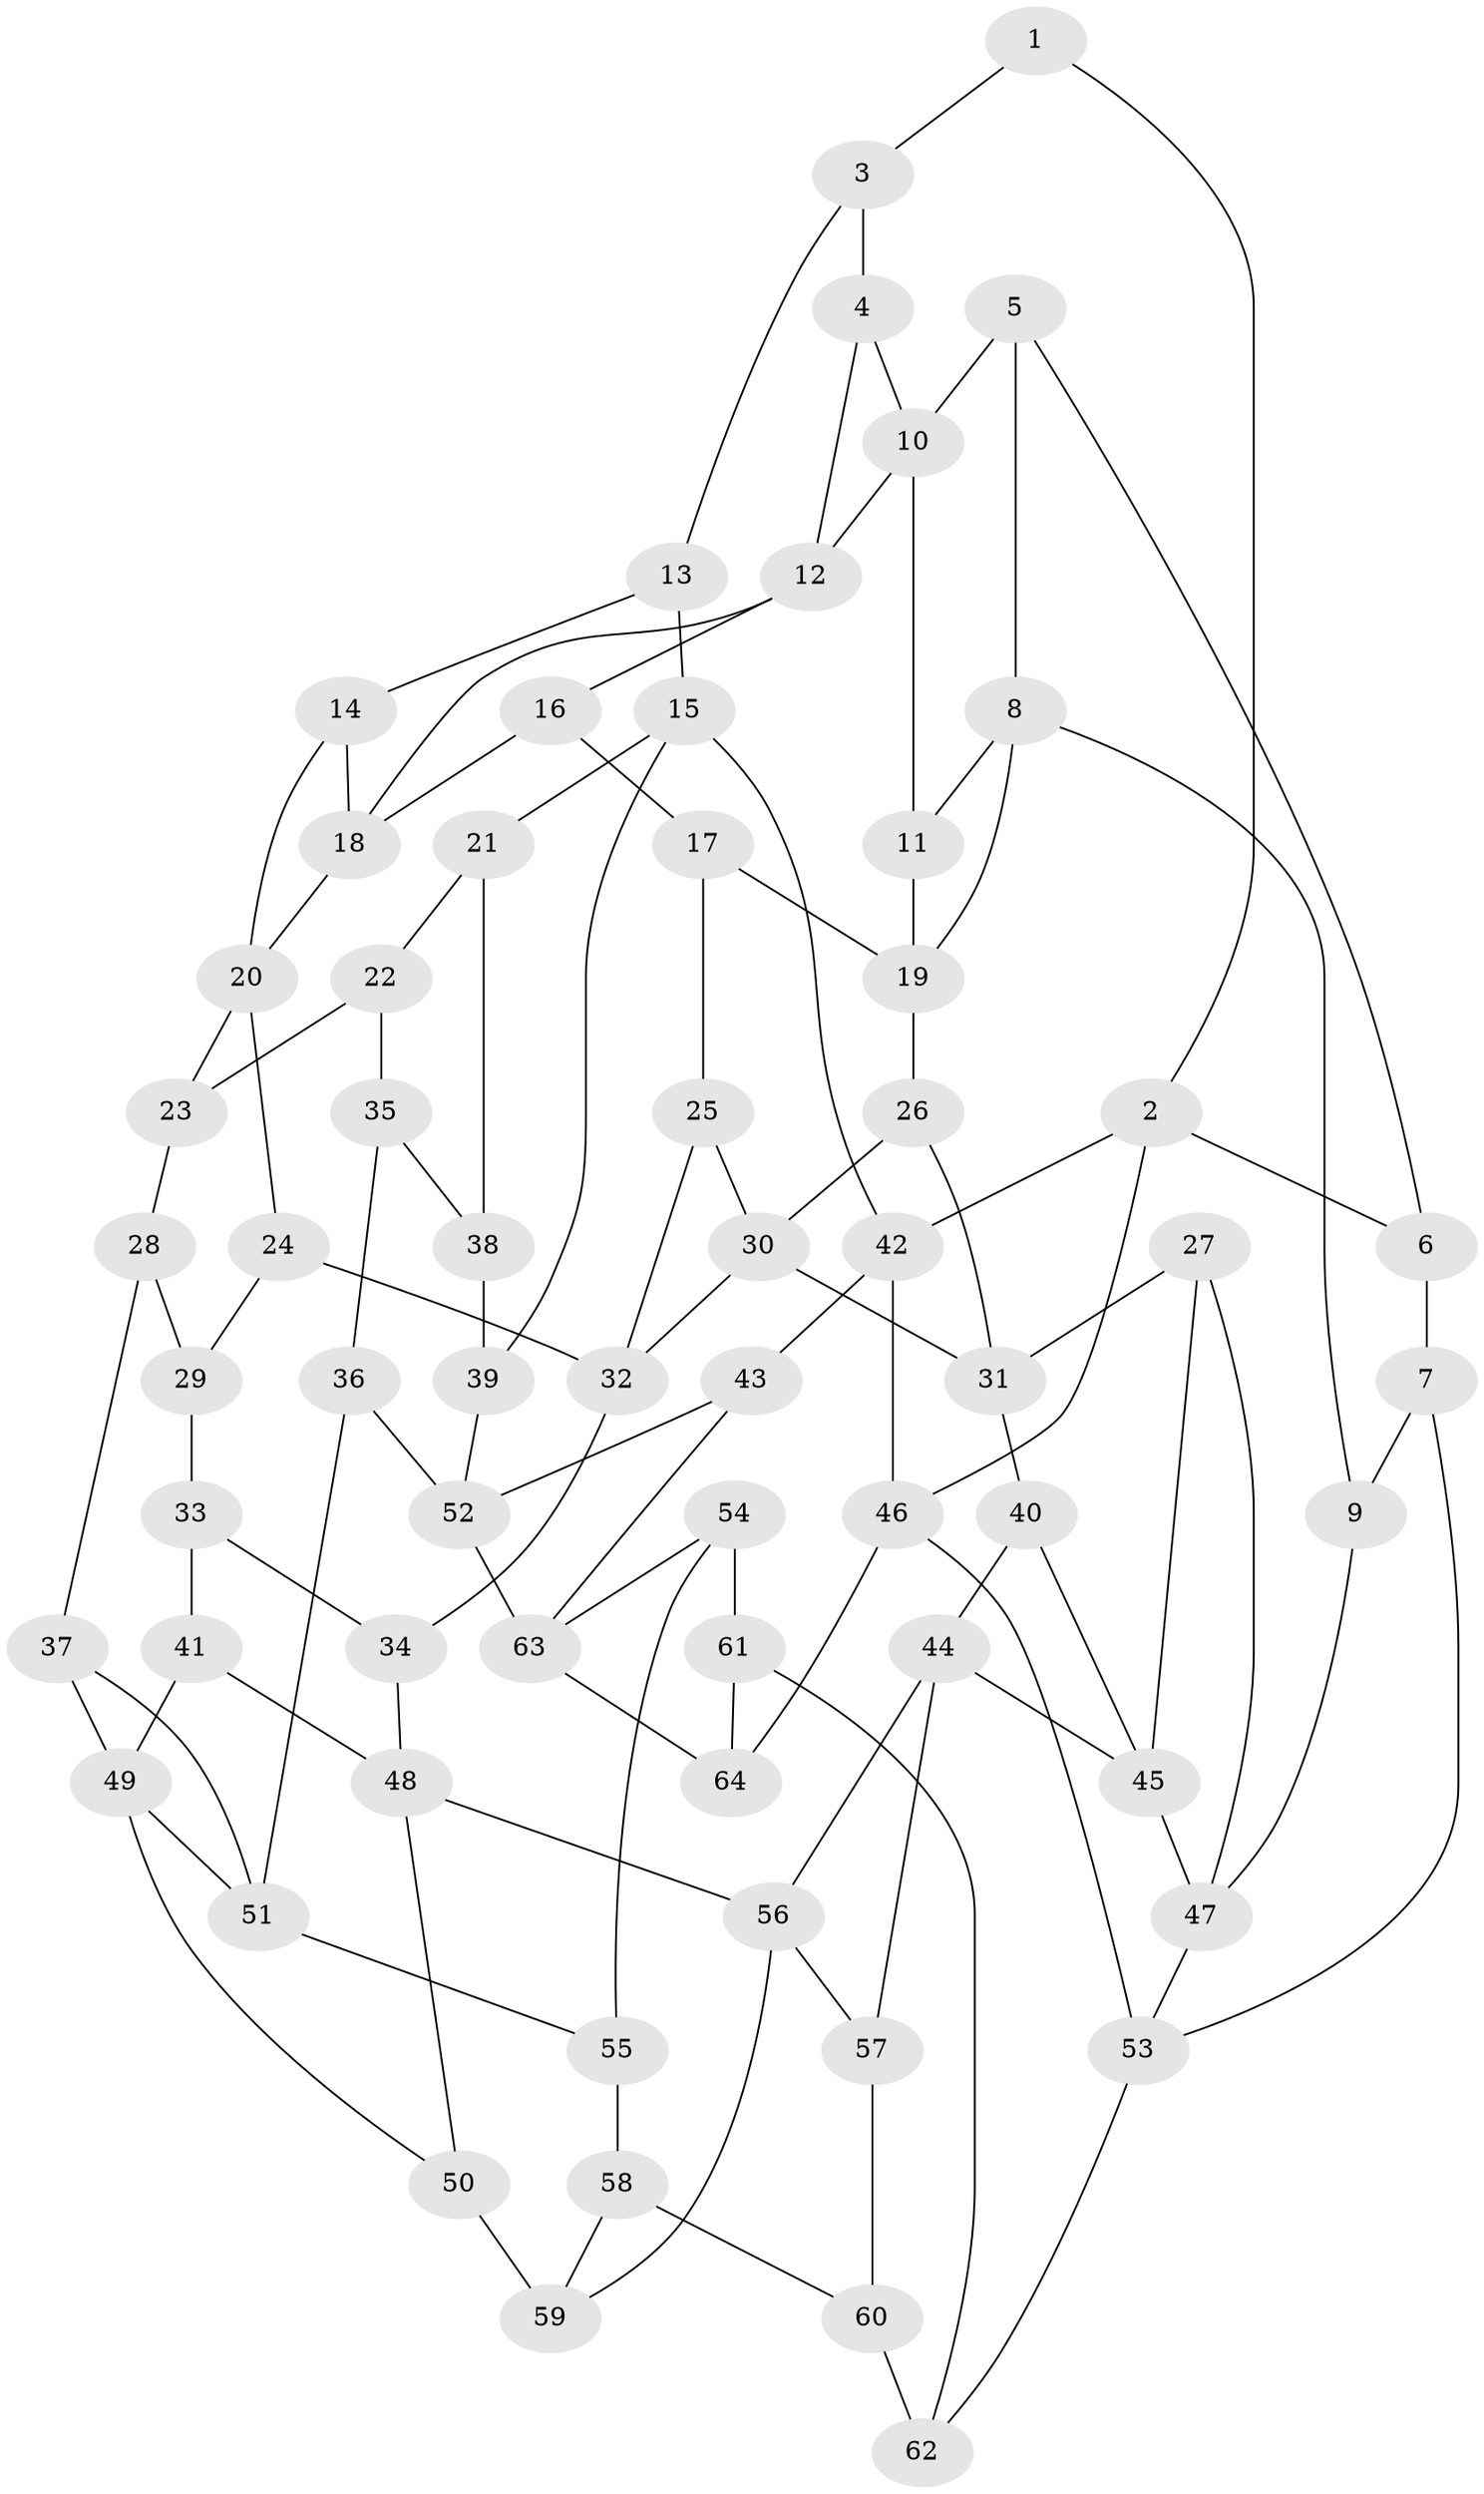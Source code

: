 // original degree distribution, {3: 0.02197802197802198, 5: 0.5934065934065934, 4: 0.2087912087912088, 6: 0.17582417582417584}
// Generated by graph-tools (version 1.1) at 2025/38/03/04/25 23:38:32]
// undirected, 64 vertices, 107 edges
graph export_dot {
  node [color=gray90,style=filled];
  1;
  2;
  3;
  4;
  5;
  6;
  7;
  8;
  9;
  10;
  11;
  12;
  13;
  14;
  15;
  16;
  17;
  18;
  19;
  20;
  21;
  22;
  23;
  24;
  25;
  26;
  27;
  28;
  29;
  30;
  31;
  32;
  33;
  34;
  35;
  36;
  37;
  38;
  39;
  40;
  41;
  42;
  43;
  44;
  45;
  46;
  47;
  48;
  49;
  50;
  51;
  52;
  53;
  54;
  55;
  56;
  57;
  58;
  59;
  60;
  61;
  62;
  63;
  64;
  1 -- 2 [weight=1.0];
  1 -- 3 [weight=1.0];
  2 -- 6 [weight=1.0];
  2 -- 42 [weight=1.0];
  2 -- 46 [weight=1.0];
  3 -- 4 [weight=1.0];
  3 -- 13 [weight=1.0];
  4 -- 10 [weight=1.0];
  4 -- 12 [weight=1.0];
  5 -- 6 [weight=1.0];
  5 -- 8 [weight=1.0];
  5 -- 10 [weight=1.0];
  6 -- 7 [weight=2.0];
  7 -- 9 [weight=1.0];
  7 -- 53 [weight=1.0];
  8 -- 9 [weight=1.0];
  8 -- 11 [weight=1.0];
  8 -- 19 [weight=1.0];
  9 -- 47 [weight=1.0];
  10 -- 11 [weight=1.0];
  10 -- 12 [weight=1.0];
  11 -- 19 [weight=1.0];
  12 -- 16 [weight=1.0];
  12 -- 18 [weight=1.0];
  13 -- 14 [weight=1.0];
  13 -- 15 [weight=1.0];
  14 -- 18 [weight=1.0];
  14 -- 20 [weight=1.0];
  15 -- 21 [weight=1.0];
  15 -- 39 [weight=1.0];
  15 -- 42 [weight=1.0];
  16 -- 17 [weight=1.0];
  16 -- 18 [weight=1.0];
  17 -- 19 [weight=1.0];
  17 -- 25 [weight=1.0];
  18 -- 20 [weight=1.0];
  19 -- 26 [weight=1.0];
  20 -- 23 [weight=1.0];
  20 -- 24 [weight=1.0];
  21 -- 22 [weight=1.0];
  21 -- 38 [weight=1.0];
  22 -- 23 [weight=1.0];
  22 -- 35 [weight=1.0];
  23 -- 28 [weight=1.0];
  24 -- 29 [weight=1.0];
  24 -- 32 [weight=1.0];
  25 -- 30 [weight=1.0];
  25 -- 32 [weight=1.0];
  26 -- 30 [weight=1.0];
  26 -- 31 [weight=1.0];
  27 -- 31 [weight=1.0];
  27 -- 45 [weight=1.0];
  27 -- 47 [weight=1.0];
  28 -- 29 [weight=1.0];
  28 -- 37 [weight=1.0];
  29 -- 33 [weight=1.0];
  30 -- 31 [weight=1.0];
  30 -- 32 [weight=1.0];
  31 -- 40 [weight=1.0];
  32 -- 34 [weight=1.0];
  33 -- 34 [weight=1.0];
  33 -- 41 [weight=1.0];
  34 -- 48 [weight=1.0];
  35 -- 36 [weight=1.0];
  35 -- 38 [weight=1.0];
  36 -- 51 [weight=1.0];
  36 -- 52 [weight=1.0];
  37 -- 49 [weight=1.0];
  37 -- 51 [weight=1.0];
  38 -- 39 [weight=2.0];
  39 -- 52 [weight=1.0];
  40 -- 44 [weight=1.0];
  40 -- 45 [weight=1.0];
  41 -- 48 [weight=1.0];
  41 -- 49 [weight=1.0];
  42 -- 43 [weight=1.0];
  42 -- 46 [weight=1.0];
  43 -- 52 [weight=1.0];
  43 -- 63 [weight=1.0];
  44 -- 45 [weight=1.0];
  44 -- 56 [weight=1.0];
  44 -- 57 [weight=1.0];
  45 -- 47 [weight=1.0];
  46 -- 53 [weight=1.0];
  46 -- 64 [weight=1.0];
  47 -- 53 [weight=1.0];
  48 -- 50 [weight=1.0];
  48 -- 56 [weight=1.0];
  49 -- 50 [weight=1.0];
  49 -- 51 [weight=1.0];
  50 -- 59 [weight=2.0];
  51 -- 55 [weight=1.0];
  52 -- 63 [weight=1.0];
  53 -- 62 [weight=1.0];
  54 -- 55 [weight=1.0];
  54 -- 61 [weight=1.0];
  54 -- 63 [weight=1.0];
  55 -- 58 [weight=1.0];
  56 -- 57 [weight=1.0];
  56 -- 59 [weight=1.0];
  57 -- 60 [weight=1.0];
  58 -- 59 [weight=1.0];
  58 -- 60 [weight=1.0];
  60 -- 62 [weight=2.0];
  61 -- 62 [weight=1.0];
  61 -- 64 [weight=1.0];
  63 -- 64 [weight=1.0];
}
